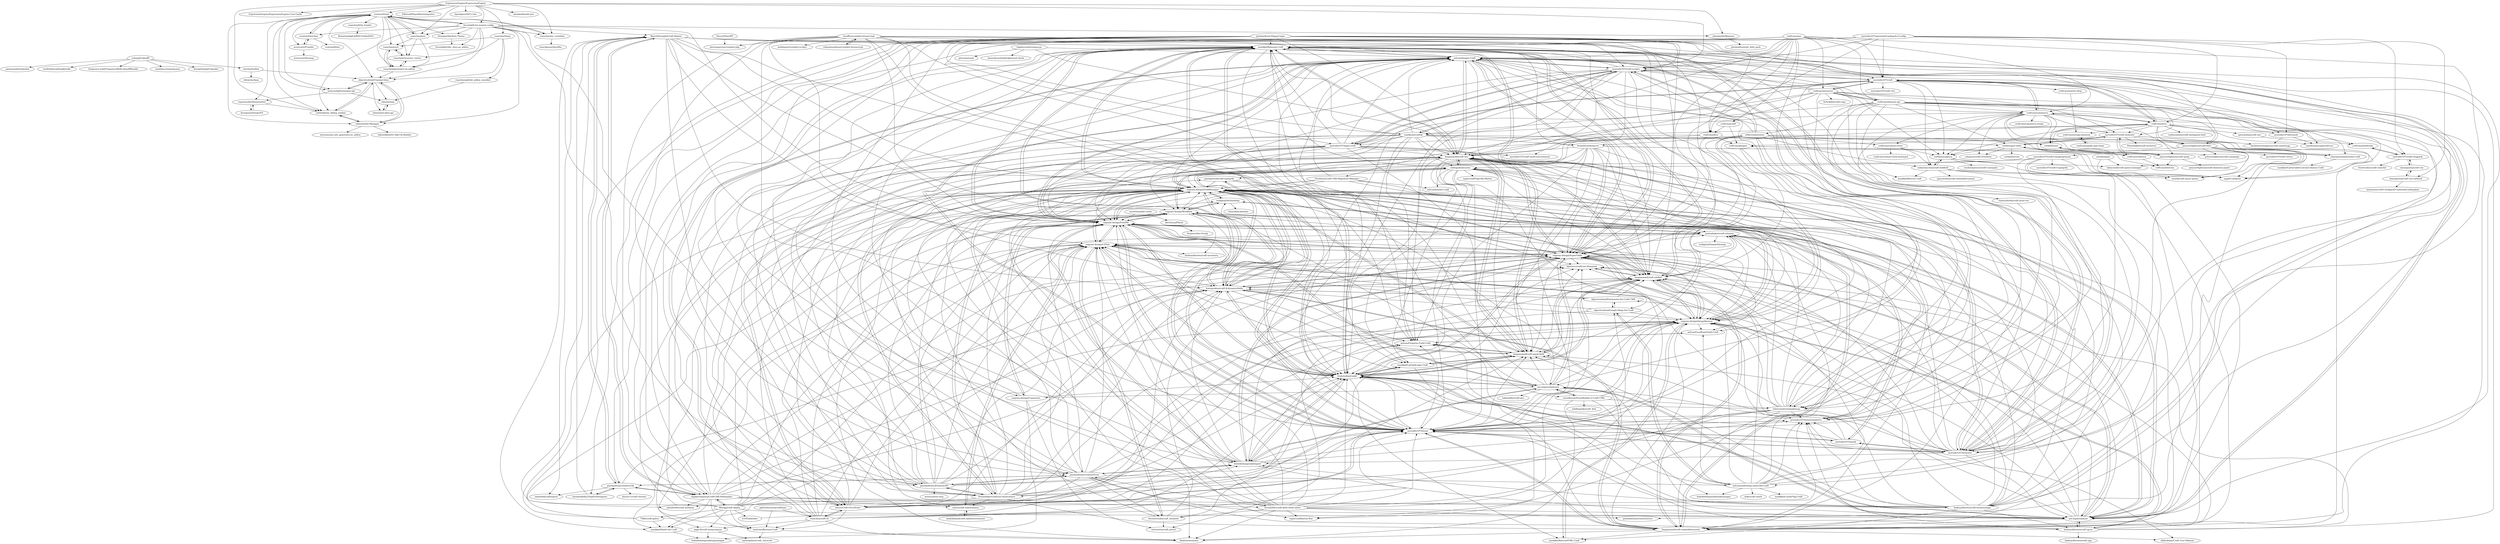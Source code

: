 digraph G {
"yohang/CalendR" -> "donatj/SimpleCalendar"
"yohang/CalendR" -> "jamierumbelow/julian" ["e"=1]
"yohang/CalendR" -> "raulfraile/LadybugBundle" ["e"=1]
"yohang/CalendR" -> "frequence-web/FrequenceWebCalendRBundle"
"yohang/CalendR" -> "mathiasverraes/money" ["e"=1]
"yohang/CalendR" -> "selvinortiz/flux"
"craftcms/cms" -> "aelvan/Imager-Craft"
"craftcms/cms" -> "nystudio107/craft-scripts"
"craftcms/cms" -> "benjamminf/craft-neo"
"craftcms/cms" -> "craftcms/commerce"
"craftcms/cms" -> "nystudio107/seomatic"
"craftcms/cms" -> "markhuot/craftql"
"craftcms/cms" -> "mmikkel/Reasons-Craft"
"craftcms/cms" -> "craftcms/awesome"
"craftcms/cms" -> "nystudio107/craft"
"craftcms/cms" -> "craftcms/docs"
"craftcms/cms" -> "nystudio107/nginx-craft"
"craftcms/cms" -> "engram-design/SuperTable"
"craftcms/cms" -> "craftcms/element-api"
"craftcms/cms" -> "ethercreative/simplemap"
"craftcms/cms" -> "craftcms/craft"
"ExpressionEngine/ExpressionEngine" -> "ExpressionEngine/ExpressionEngine-User-Guide"
"ExpressionEngine/ExpressionEngine" -> "focuslabllc/ee-master-config"
"ExpressionEngine/ExpressionEngine" -> "croxton/Stash"
"ExpressionEngine/ExpressionEngine" -> "EllisLab/PlayaMatrixImporter"
"ExpressionEngine/ExpressionEngine" -> "johndwells/Minimee"
"ExpressionEngine/ExpressionEngine" -> "bjornbjorn/SEO-Lite"
"ExpressionEngine/ExpressionEngine" -> "rsanchez/mo_variables"
"ExpressionEngine/ExpressionEngine" -> "putyourlightson/open-api"
"ExpressionEngine/ExpressionEngine" -> "clearbold/audit-pro"
"ExpressionEngine/ExpressionEngine" -> "rsanchez/json"
"ExpressionEngine/ExpressionEngine" -> "rsanchez/Deep"
"ExpressionEngine/ExpressionEngine" -> "mithra62/ee_debug_toolbar"
"ExpressionEngine/ExpressionEngine" -> "nystudio107/craft-scripts"
"nystudio107/craft" -> "nystudio107/craft-scripts"
"nystudio107/craft" -> "nystudio107/nginx-craft"
"nystudio107/craft" -> "craftcms/nitro"
"nystudio107/craft" -> "nystudio107/craft-seomatic"
"nystudio107/craft" -> "craftcms/awesome"
"nystudio107/craft" -> "nystudio107/devmode"
"nystudio107/craft" -> "craftcms/commerce"
"nystudio107/craft" -> "aelvan/Imager-Craft"
"nystudio107/craft" -> "craftcms/starter-blog"
"nystudio107/craft" -> "onedarnleyroad/craftcms"
"nystudio107/craft" -> "ethercreative/simplemap"
"nystudio107/craft" -> "sebastian-lenz/craft-linkfield"
"nystudio107/craft" -> "nystudio107/craft-vite"
"nystudio107/craft" -> "verbb/navigation"
"nystudio107/craft" -> "markhuot/craftql"
"verbb/formie" -> "putyourlightson/craft-sprig"
"verbb/formie" -> "craftcms/nitro"
"focuslabllc/craft-field-cheat-sheet" -> "fruitstudios/LinkIt"
"focuslabllc/craft-field-cheat-sheet" -> "engram-design/FieldManager"
"focuslabllc/craft-field-cheat-sheet" -> "engram-design/FeedMe"
"focuslabllc/craft-field-cheat-sheet" -> "engram-design/SuperTable"
"focuslabllc/craft-field-cheat-sheet" -> "engram-design/CPNav"
"focuslabllc/craft-field-cheat-sheet" -> "ehousestudio/craft_hacksaw"
"focuslabllc/craft-field-cheat-sheet" -> "mmikkel/Reasons-Craft"
"focuslabllc/craft-field-cheat-sheet" -> "khalwat/seomatic"
"focuslabllc/craft-field-cheat-sheet" -> "supercool/Button-Box"
"focuslabllc/craft-field-cheat-sheet" -> "engram-design/Workflow"
"focuslabllc/craft-field-cheat-sheet" -> "pixelandtonic/GuestEntries"
"focuslabllc/craft-field-cheat-sheet" -> "am-impact/amnav"
"focuslabllc/craft-field-cheat-sheet" -> "engram-design/ImageResizer"
"focuslabllc/craft-field-cheat-sheet" -> "nystudio107/retour"
"focuslabllc/craft-field-cheat-sheet" -> "pixelandtonic/ContactForm"
"pixelandtonic/ContactForm" -> "engram-design/SuperTable"
"pixelandtonic/ContactForm" -> "engram-design/ImageResizer"
"pixelandtonic/ContactForm" -> "mmikkel/Reasons-Craft"
"pixelandtonic/ContactForm" -> "engram-design/FeedMe"
"pixelandtonic/ContactForm" -> "johndwells/craft.minimee"
"pixelandtonic/ContactForm" -> "boboldehampsink/import"
"pixelandtonic/ContactForm" -> "engram-design/FieldManager"
"pixelandtonic/ContactForm" -> "lindseydiloreto/craft-cpcss"
"pixelandtonic/ContactForm" -> "aelvan/mailchimp-subscribe-craft"
"pixelandtonic/ContactForm" -> "ehousestudio/craft_hacksaw"
"pixelandtonic/ContactForm" -> "aelvan/Imager-Craft"
"pixelandtonic/ContactForm" -> "engram-design/CPNav"
"pixelandtonic/ContactForm" -> "am-impact/amnav"
"pixelandtonic/ContactForm" -> "pixelandtonic/ontherocks"
"pixelandtonic/ContactForm" -> "pixelandtonic/ElementAPI"
"benjamminf/craft-neo" -> "mmikkel/Reasons-Craft"
"benjamminf/craft-neo" -> "benjamminf/craft-relabel"
"benjamminf/craft-neo" -> "aelvan/Imager-Craft"
"benjamminf/craft-neo" -> "engram-design/SuperTable"
"benjamminf/craft-neo" -> "engram-design/FieldManager"
"benjamminf/craft-neo" -> "benjamminf/craft-quick-field"
"benjamminf/craft-neo" -> "fruitstudios/LinkIt"
"benjamminf/craft-neo" -> "smcyr/Craft-FocusPoint"
"benjamminf/craft-neo" -> "Pennebaker/craftcms-thearchitect"
"benjamminf/craft-neo" -> "nystudio107/seomatic"
"benjamminf/craft-neo" -> "benjamminf/craft-embedded-assets"
"benjamminf/craft-neo" -> "nystudio107/retour"
"benjamminf/craft-neo" -> "craftapi/htmlcache"
"benjamminf/craft-neo" -> "engram-design/FeedMe"
"benjamminf/craft-neo" -> "engram-design/ImageResizer"
"gabrielmoreira/craftman" -> "rsanchez/craft-cli"
"gabrielmoreira/craftman" -> "mattstauffer/syncCraft"
"bigbitecreative/macy.js" -> "benjamminf/craft-neo"
"bigbitecreative/macy.js" -> "getsuzie/suzie"
"bigbitecreative/macy.js" -> "aelvan/Imager-Craft"
"bigbitecreative/macy.js" -> "kennethcachia/background-check" ["e"=1]
"lesaff/serverpilot-letsencrypt" -> "rehmatworks/serverpilot-letsencrypt"
"lesaff/serverpilot-letsencrypt" -> "webdna/serverpilot-scripts"
"lesaff/serverpilot-letsencrypt" -> "engram-design/Workflow"
"lesaff/serverpilot-letsencrypt" -> "aelvan/Imager-Craft"
"lesaff/serverpilot-letsencrypt" -> "mmikkel/Reasons-Craft"
"lesaff/serverpilot-letsencrypt" -> "aelvan/Preparse-Field-Craft"
"lesaff/serverpilot-letsencrypt" -> "lewisjenkins/craft-lj-dynamicfields"
"lesaff/serverpilot-letsencrypt" -> "fruitstudios/LinkIt"
"lesaff/serverpilot-letsencrypt" -> "nystudio107/seomatic"
"lesaff/serverpilot-letsencrypt" -> "nystudio107/craft-scripts"
"lesaff/serverpilot-letsencrypt" -> "nystudio107/retour"
"lesaff/serverpilot-letsencrypt" -> "smcyr/Craft-FocusPoint"
"lesaff/serverpilot-letsencrypt" -> "daverogers/serverpilot-php"
"lesaff/serverpilot-letsencrypt" -> "roundhouse/FormBuilder-2-Craft-CMS"
"lesaff/serverpilot-letsencrypt" -> "imjakechapman/CraftCMS-Boilerplate"
"pixelandtonic/HappyLager" -> "imjakechapman/CraftCMS-Boilerplate"
"pixelandtonic/HappyLager" -> "nystudio107/seomatic"
"pixelandtonic/HappyLager" -> "focuslabllc/craft-field-cheat-sheet"
"pixelandtonic/HappyLager" -> "mmikkel/Reasons-Craft"
"pixelandtonic/HappyLager" -> "pixelandtonic/ContactForm"
"pixelandtonic/HappyLager" -> "craftcms/docs"
"pixelandtonic/HappyLager" -> "pixelandtonic/ElementAPI"
"pixelandtonic/HappyLager" -> "pixelandtonic/ontherocks"
"pixelandtonic/HappyLager" -> "brandonkelly/TwigForDesigners"
"pixelandtonic/HappyLager" -> "am-impact/amnav"
"pixelandtonic/HappyLager" -> "engram-design/SuperTable"
"pixelandtonic/HappyLager" -> "johndwells/craft.minimee"
"pixelandtonic/HappyLager" -> "nystudio107/craft"
"pixelandtonic/HappyLager" -> "benjamminf/craft-neo"
"pixelandtonic/HappyLager" -> "nystudio107/craft-scripts"
"craftcms/starter-blog" -> "craftcms/europa-museum"
"verbb/navigation" -> "studioespresso/craft3-navigate"
"verbb/navigation" -> "sebastian-lenz/craft-linkfield"
"verbb/navigation" -> "angell-co/Spoon"
"verbb/navigation" -> "lukeyouell/craft-queue-manager"
"nystudio107/craft-scripts" -> "aelvan/Imager-Craft"
"nystudio107/craft-scripts" -> "nystudio107/retour"
"nystudio107/craft-scripts" -> "nystudio107/nginx-craft"
"nystudio107/craft-scripts" -> "benjamminf/craft-neo"
"nystudio107/craft-scripts" -> "nystudio107/craft-multi-environment"
"nystudio107/craft-scripts" -> "nystudio107/seomatic"
"nystudio107/craft-scripts" -> "benjamminf/craft-relabel"
"nystudio107/craft-scripts" -> "engram-design/FieldManager"
"nystudio107/craft-scripts" -> "fruitstudios/LinkIt"
"nystudio107/craft-scripts" -> "engram-design/FeedMe"
"nystudio107/craft-scripts" -> "aelvan/Preparse-Field-Craft"
"nystudio107/craft-scripts" -> "mmikkel/Reasons-Craft"
"nystudio107/craft-scripts" -> "benjamminf/craft-embedded-assets"
"nystudio107/craft-scripts" -> "markhuot/craftql"
"nystudio107/craft-scripts" -> "nystudio107/craft"
"Firstborn/Craft-CMS-Migration-Manager" -> "engram-design/FeedMe"
"Firstborn/Craft-CMS-Migration-Manager" -> "nystudio107/instantanalytics"
"Firstborn/Craft-CMS-Migration-Manager" -> "engram-design/FieldManager"
"Firstborn/Craft-CMS-Migration-Manager" -> "aelvan/Imager-Craft"
"Firstborn/Craft-CMS-Migration-Manager" -> "engram-design/Workflow"
"Firstborn/Craft-CMS-Migration-Manager" -> "am-impact/amnav"
"Firstborn/Craft-CMS-Migration-Manager" -> "aelvan/Similar-Craft"
"aelvan/Imager-Craft" -> "benjamminf/craft-neo"
"aelvan/Imager-Craft" -> "smcyr/Craft-FocusPoint"
"aelvan/Imager-Craft" -> "benjamminf/craft-relabel"
"aelvan/Imager-Craft" -> "engram-design/FieldManager"
"aelvan/Imager-Craft" -> "fruitstudios/LinkIt"
"aelvan/Imager-Craft" -> "mmikkel/Reasons-Craft"
"aelvan/Imager-Craft" -> "nystudio107/retour"
"aelvan/Imager-Craft" -> "nystudio107/seomatic"
"aelvan/Imager-Craft" -> "engram-design/FeedMe"
"aelvan/Imager-Craft" -> "engram-design/SuperTable"
"aelvan/Imager-Craft" -> "aelvan/Preparse-Field-Craft"
"aelvan/Imager-Craft" -> "nystudio107/craft-scripts"
"aelvan/Imager-Craft" -> "benjamminf/craft-quick-field"
"aelvan/Imager-Craft" -> "engram-design/ImageResizer"
"aelvan/Imager-Craft" -> "benjamminf/craft-embedded-assets"
"am-impact/amforms" -> "fruitstudios/LinkIt"
"am-impact/amforms" -> "engram-design/FeedMe"
"am-impact/amforms" -> "engram-design/ImageResizer"
"am-impact/amforms" -> "engram-design/SuperTable"
"am-impact/amforms" -> "engram-design/FieldManager"
"am-impact/amforms" -> "benjamminf/craft-quick-field"
"am-impact/amforms" -> "am-impact/amnav"
"am-impact/amforms" -> "mmikkel/Reasons-Craft"
"am-impact/amforms" -> "nystudio107/instantanalytics"
"am-impact/amforms" -> "engram-design/Comments"
"am-impact/amforms" -> "engram-design/CPNav"
"am-impact/amforms" -> "boboldehampsink/import"
"am-impact/amforms" -> "roundhouse/FormBuilder-2-Craft-CMS"
"am-impact/amforms" -> "lukeholder/craft-geo"
"am-impact/amforms" -> "engram-design/Workflow"
"boboldehampsink/import" -> "fruitstudios/LinkIt"
"boboldehampsink/import" -> "engram-design/SuperTable"
"boboldehampsink/import" -> "engram-design/FeedMe"
"boboldehampsink/import" -> "engram-design/FieldManager"
"boboldehampsink/import" -> "aelvan/Preparse-Field-Craft"
"boboldehampsink/import" -> "mmikkel/Reasons-Craft"
"boboldehampsink/import" -> "benjamminf/craft-relabel"
"boboldehampsink/import" -> "am-impact/amforms"
"boboldehampsink/import" -> "nystudio107/retour"
"boboldehampsink/import" -> "pixelandtonic/ContactForm"
"boboldehampsink/import" -> "lewisjenkins/craft-lj-dynamicfields"
"boboldehampsink/import" -> "am-impact/amnav"
"boboldehampsink/import" -> "engram-design/CPNav"
"boboldehampsink/import" -> "objectivehtml/Google-Maps-for-Craft"
"boboldehampsink/import" -> "nystudio107/instantanalytics"
"craftcms/commerce" -> "craftcms/nitro"
"craftcms/commerce" -> "verbb/formie"
"craftcms/commerce" -> "craftcms/feed-me"
"craftcms/commerce" -> "Firstborn/Craft-CMS-Migration-Manager"
"craftcms/commerce" -> "ethercreative/simplemap"
"craftcms/commerce" -> "craftcms/commerce-stripe"
"craftcms/commerce" -> "verbb/navigation"
"craftcms/commerce" -> "solspace/craft3-freeform"
"craftcms/commerce" -> "nystudio107/craft-seomatic"
"craftcms/commerce" -> "nystudio107/craft"
"craftcms/commerce" -> "putyourlightson/craft-blitz"
"craftcms/commerce" -> "putyourlightson/craft-sprig"
"craftcms/commerce" -> "craftcms/contact-form"
"craftcms/commerce" -> "putyourlightson/craft-campaign"
"craftcms/commerce" -> "ostark/craft-async-queue"
"craftcms/element-api" -> "aelvan/Imager-Craft"
"craftcms/element-api" -> "nystudio107/craft-scripts"
"craftcms/element-api" -> "nystudio107/seomatic"
"craftcms/element-api" -> "markhuot/craftql"
"craftcms/element-api" -> "nystudio107/craft-twigpack"
"craftcms/element-api" -> "clubstudioltd/craft-asset-rev"
"craftcms/element-api" -> "chasegiunta/awesome-craft"
"craftcms/element-api" -> "craftcms/commerce"
"craftcms/element-api" -> "pixelandtonic/GuestEntries"
"craftcms/element-api" -> "ethercreative/simplemap"
"craftcms/element-api" -> "nystudio107/craft-seomatic"
"craftcms/element-api" -> "ethercreative/seo"
"craftcms/element-api" -> "verbb/super-table"
"craftcms/element-api" -> "mmikkel/Retcon-Craft"
"craftcms/element-api" -> "craftcms/webhooks"
"craftcms/nitro" -> "craftcms/commerce"
"craftcms/nitro" -> "verbb/formie"
"craftcms/nitro" -> "nystudio107/craft"
"craftcms/nitro" -> "verbb/navigation"
"craftcms/nitro" -> "am-impact/amforms"
"craftcms/nitro" -> "putyourlightson/craft-blitz"
"craftcms/nitro" -> "nystudio107/devmode"
"craftcms/nitro" -> "spicywebau/craft-neo"
"craftcms/nitro" -> "onedarnleyroad/craftcms"
"craftcms/nitro" -> "codemonauts/craft-instagram-feed"
"craftcms/nitro" -> "nystudio107/craft-seomatic"
"craftcms/nitro" -> "aelvan/Imager-Craft"
"craftcms/nitro" -> "craftcms/europa-museum"
"craftcms/nitro" -> "nystudio107/nginx-craft"
"craftcms/nitro" -> "putyourlightson/craft-sprig"
"craftcms/plugins" -> "chasegiunta/awesome-craft"
"craftcms/plugins" -> "aelvan/FocalPointField-Craft"
"craftcms/plugins" -> "nystudio107/retour"
"engram-design/FeedMe" -> "engram-design/FieldManager"
"engram-design/FeedMe" -> "engram-design/Workflow"
"engram-design/FeedMe" -> "fruitstudios/LinkIt"
"engram-design/FeedMe" -> "mmikkel/Reasons-Craft"
"engram-design/FeedMe" -> "joshuabaker/craft-sitemap"
"engram-design/FeedMe" -> "engram-design/SuperTable"
"engram-design/FeedMe" -> "engram-design/CPNav"
"engram-design/FeedMe" -> "nystudio107/retour"
"engram-design/FeedMe" -> "am-impact/amforms"
"engram-design/FeedMe" -> "aelvan/Imager-Craft"
"engram-design/FeedMe" -> "engram-design/ImageResizer"
"engram-design/FeedMe" -> "boboldehampsink/import"
"engram-design/FeedMe" -> "engram-design/Comments"
"engram-design/FeedMe" -> "am-impact/amnav"
"engram-design/FeedMe" -> "lewisjenkins/craft-lj-dynamicfields"
"ethercreative/seo" -> "nystudio107/retour"
"ethercreative/seo" -> "aelvan/Imager-Craft"
"ethercreative/seo" -> "benjamminf/craft-neo"
"ethercreative/seo" -> "ethercreative/simplemap"
"ethercreative/seo" -> "mmikkel/Reasons-Craft"
"ethercreative/seo" -> "sebastian-lenz/craft-linkfield"
"ethercreative/seo" -> "nystudio107/seomatic"
"ethercreative/seo" -> "nystudio107/craft-scripts"
"ethercreative/seo" -> "verbb/super-table"
"ethercreative/seo" -> "benjamminf/craft-quick-field"
"ethercreative/seo" -> "mmikkel/CpFieldLinks-Craft"
"ethercreative/seo" -> "craftcms/contact-form"
"ethercreative/seo" -> "verbb/formie"
"ethercreative/seo" -> "benjamminf/craft-relabel"
"ethercreative/seo" -> "fromtheoutfit/navee"
"fruitstudios/LinkIt" -> "engram-design/FieldManager"
"fruitstudios/LinkIt" -> "am-impact/amnav"
"fruitstudios/LinkIt" -> "benjamminf/craft-relabel"
"fruitstudios/LinkIt" -> "engram-design/CPNav"
"fruitstudios/LinkIt" -> "mmikkel/Reasons-Craft"
"fruitstudios/LinkIt" -> "bjerenec/craftcms-blueprint"
"fruitstudios/LinkIt" -> "engram-design/SuperTable"
"fruitstudios/LinkIt" -> "boboldehampsink/import"
"fruitstudios/LinkIt" -> "engram-design/FeedMe"
"fruitstudios/LinkIt" -> "lewisjenkins/craft-lj-dynamicfields"
"fruitstudios/LinkIt" -> "engram-design/ImageResizer"
"fruitstudios/LinkIt" -> "am-impact/amforms"
"fruitstudios/LinkIt" -> "mmikkel/RetconHTML-Craft"
"fruitstudios/LinkIt" -> "benjamminf/craft-quick-field"
"fruitstudios/LinkIt" -> "mmikkel/CpFieldLinks-Craft"
"lindseydiloreto/craft-businesslogic" -> "benjamminf/craft-relabel"
"lindseydiloreto/craft-businesslogic" -> "engram-design/SuperTable"
"lindseydiloreto/craft-businesslogic" -> "mmikkel/Reasons-Craft"
"lindseydiloreto/craft-businesslogic" -> "engram-design/ImageResizer"
"lindseydiloreto/craft-businesslogic" -> "lindseydiloreto/craft-cpcss"
"lindseydiloreto/craft-businesslogic" -> "bjerenec/craftcms-blueprint"
"lindseydiloreto/craft-businesslogic" -> "nystudio107/instantanalytics"
"lindseydiloreto/craft-businesslogic" -> "fruitstudios/LinkIt"
"lindseydiloreto/craft-businesslogic" -> "benjamminf/craft-quick-field"
"lindseydiloreto/craft-businesslogic" -> "engram-design/FieldManager"
"lindseydiloreto/craft-businesslogic" -> "benjamminf/craft-neo"
"lindseydiloreto/craft-businesslogic" -> "boboldehampsink/import"
"lindseydiloreto/craft-businesslogic" -> "mmikkel/RetconHTML-Craft"
"lindseydiloreto/craft-businesslogic" -> "am-impact/amforms"
"lindseydiloreto/craft-businesslogic" -> "engram-design/FeedMe"
"lindseydiloreto/craft-cpcss" -> "engram-design/ImageResizer"
"lindseydiloreto/craft-cpcss" -> "lindseydiloreto/craft-cpjs"
"lindseydiloreto/craft-cpcss" -> "benjamminf/craft-relabel"
"lindseydiloreto/craft-cpcss" -> "mmikkel/Reasons-Craft"
"lindseydiloreto/craft-cpcss" -> "am-impact/amnav"
"lindseydiloreto/craft-cpcss" -> "bjerenec/craftcms-blueprint"
"lindseydiloreto/craft-cpcss" -> "nystudio107/retour"
"lindseydiloreto/craft-cpcss" -> "nystudio107/instantanalytics"
"mmikkel/CpFieldLinks-Craft" -> "benjamminf/craft-quick-field"
"mmikkel/CpFieldLinks-Craft" -> "supercool/Button-Box"
"mmikkel/CpFieldLinks-Craft" -> "benjamminf/craft-relabel"
"mmikkel/CpFieldLinks-Craft" -> "fruitstudios/LinkIt"
"mmikkel/RetconHTML-Craft" -> "engram-design/ImageResizer"
"nystudio107/instantanalytics" -> "nystudio107/retour"
"nystudio107/instantanalytics" -> "engram-design/Workflow"
"nystudio107/instantanalytics" -> "fruitstudios/LinkIt"
"nystudio107/minify" -> "joshuabaker/craft-sitemap"
"nystudio107/minify" -> "nystudio107/instantanalytics"
"nystudio107/minify" -> "nystudio107/retour"
"nystudio107/minify" -> "fruitstudios/LinkIt"
"nystudio107/minify" -> "nystudio107/seomatic"
"nystudio107/minify" -> "engram-design/ImageResizer"
"sebastian-lenz/craft-linkfield" -> "verbb/navigation"
"sebastian-lenz/craft-linkfield" -> "ostark/craft-async-queue"
"sebastian-lenz/craft-linkfield" -> "spicywebau/craft-embedded-assets"
"sebastian-lenz/craft-linkfield" -> "benjamminf/craft-embedded-assets"
"sebastian-lenz/craft-linkfield" -> "mmikkel/Retcon-Craft"
"sebastian-lenz/craft-linkfield" -> "angell-co/Spoon"
"smcyr/Craft-FocusPoint" -> "aelvan/Imager-Craft"
"smcyr/Craft-FocusPoint" -> "aelvan/Preparse-Field-Craft"
"smcyr/Craft-FocusPoint" -> "benjamminf/craft-neo"
"smcyr/Craft-FocusPoint" -> "mmikkel/CpFieldLinks-Craft"
"smcyr/Craft-FocusPoint" -> "nystudio107/retour"
"smcyr/Craft-FocusPoint" -> "mattstauffer/syncCraft"
"smcyr/Craft-FocusPoint" -> "lewisjenkins/craft-lj-dynamicfields"
"smcyr/Craft-FocusPoint" -> "rsanchez/craft-cli"
"smcyr/Craft-FocusPoint" -> "nystudio107/instantanalytics"
"smcyr/Craft-FocusPoint" -> "engram-design/CPNav"
"smcyr/Craft-FocusPoint" -> "engram-design/ImageResizer"
"smcyr/Craft-FocusPoint" -> "engram-design/FieldManager"
"nystudio107/craft-twigpack" -> "craftcms/webhooks"
"nystudio107/craft-twigpack" -> "fruitstudios/craft-searchit"
"nystudio107/craft-twigpack" -> "chasegiunta/craft-vue"
"putyourlightson/open-api" -> "objectivehtml/Channel-Data"
"putyourlightson/open-api" -> "ckimrie/eejs"
"putyourlightson/open-api" -> "expressodev/freemember"
"chasegiunta/awesome-craft" -> "craftcms/plugins"
"chasegiunta/awesome-craft" -> "mmikkel/CpSortableCustomColumns-Craft"
"nystudio107/annotated-webpack-4-config" -> "nystudio107/craft-twigpack"
"nystudio107/annotated-webpack-4-config" -> "nystudio107/craft"
"nystudio107/annotated-webpack-4-config" -> "craftcms/nitro"
"nystudio107/annotated-webpack-4-config" -> "nystudio107/craft-scripts"
"nystudio107/annotated-webpack-4-config" -> "engram-design/SuperTable"
"nystudio107/annotated-webpack-4-config" -> "mmikkel/Reasons-Craft"
"nystudio107/annotated-webpack-4-config" -> "chasegiunta/craft-vue-tailwind"
"nystudio107/annotated-webpack-4-config" -> "imjakechapman/CraftCMS-Boilerplate"
"nystudio107/annotated-webpack-4-config" -> "nystudio107/devmode"
"nystudio107/nginx-craft" -> "nystudio107/craft-scripts"
"nystudio107/nginx-craft" -> "benjamminf/craft-neo"
"nystudio107/nginx-craft" -> "aelvan/Imager-Craft"
"nystudio107/nginx-craft" -> "engram-design/FeedMe"
"nystudio107/nginx-craft" -> "mmikkel/Reasons-Craft"
"nystudio107/nginx-craft" -> "nystudio107/retour"
"nystudio107/nginx-craft" -> "nystudio107/craft-multi-environment"
"nystudio107/nginx-craft" -> "carlcs/craft-maintenance"
"nystudio107/nginx-craft" -> "benjamminf/craft-quick-field"
"nystudio107/nginx-craft" -> "nystudio107/craft"
"nystudio107/nginx-craft" -> "nystudio107/seomatic"
"nystudio107/nginx-craft" -> "smcyr/Craft-FocusPoint"
"nystudio107/nginx-craft" -> "Pennebaker/craftcms-thearchitect"
"nystudio107/nginx-craft" -> "boboldehampsink/import"
"nystudio107/nginx-craft" -> "pixelandtonic/ContactForm"
"craftcms/craft" -> "craftcms/docs"
"craftcms/craft" -> "craftcms/plugins"
"focuslabllc/ee-master-config" -> "croxton/Stash"
"focuslabllc/ee-master-config" -> "ckimrie/Site-Manager"
"focuslabllc/ee-master-config" -> "mithra62/ee_debug_toolbar"
"focuslabllc/ee-master-config" -> "pixelandtonic/ContactForm"
"focuslabllc/ee-master-config" -> "objectivehtml/Channel-Data"
"focuslabllc/ee-master-config" -> "croxton/Switchee"
"focuslabllc/ee-master-config" -> "engram-design/FeedMe"
"focuslabllc/ee-master-config" -> "rsanchez/mo_variables"
"focuslabllc/ee-master-config" -> "focuslabllc/dev_docs.ee_addon"
"focuslabllc/ee-master-config" -> "rsanchez/resource_router"
"focuslabllc/ee-master-config" -> "litzinger/Nerdery-Theme"
"focuslabllc/ee-master-config" -> "BarrelStrength/Craft-Master"
"focuslabllc/ee-master-config" -> "rsanchez/json"
"focuslabllc/ee-master-config" -> "johndwells/Minimee"
"focuslabllc/ee-master-config" -> "pixelandtonic/ElementAPI"
"ethercreative/simplemap" -> "benjamminf/craft-embedded-assets"
"ethercreative/simplemap" -> "benjamminf/craft-relabel"
"ethercreative/simplemap" -> "benjamminf/craft-neo"
"ethercreative/simplemap" -> "engram-design/FieldManager"
"ethercreative/simplemap" -> "nystudio107/retour"
"ethercreative/simplemap" -> "nystudio107/instantanalytics"
"ethercreative/simplemap" -> "aelvan/Preparse-Field-Craft"
"ethercreative/simplemap" -> "aelvan/Imager-Craft"
"ethercreative/simplemap" -> "craftapi/htmlcache"
"ethercreative/simplemap" -> "smcyr/Craft-FocusPoint"
"ethercreative/simplemap" -> "hillholliday/Craft-User-Manual"
"ethercreative/simplemap" -> "Pennebaker/craftcms-thearchitect"
"ethercreative/simplemap" -> "engram-design/Workflow"
"ethercreative/simplemap" -> "engram-design/CPNav"
"ethercreative/simplemap" -> "joshuabaker/craft-sitemap"
"am-impact/amnav" -> "fruitstudios/LinkIt"
"am-impact/amnav" -> "engram-design/FieldManager"
"am-impact/amnav" -> "engram-design/SuperTable"
"am-impact/amnav" -> "mmikkel/Reasons-Craft"
"am-impact/amnav" -> "benjamminf/craft-relabel"
"am-impact/amnav" -> "engram-design/ImageResizer"
"am-impact/amnav" -> "engram-design/FeedMe"
"am-impact/amnav" -> "joshuabaker/craft-sitemap"
"am-impact/amnav" -> "engram-design/CPNav"
"am-impact/amnav" -> "benjamminf/craft-embedded-assets"
"am-impact/amnav" -> "benjamminf/craft-quick-field"
"am-impact/amnav" -> "am-impact/amforms"
"am-impact/amnav" -> "objectivehtml/Postmaster-for-Craft-CMS"
"am-impact/amnav" -> "lindseydiloreto/craft-cpcss"
"am-impact/amnav" -> "nystudio107/retour"
"benjamminf/craft-quick-field" -> "benjamminf/craft-relabel"
"benjamminf/craft-quick-field" -> "mmikkel/Reasons-Craft"
"benjamminf/craft-quick-field" -> "mmikkel/CpFieldLinks-Craft"
"benjamminf/craft-quick-field" -> "engram-design/FieldManager"
"benjamminf/craft-quick-field" -> "aelvan/Preparse-Field-Craft"
"benjamminf/craft-quick-field" -> "bjerenec/craftcms-blueprint"
"benjamminf/craft-quick-field" -> "benjamminf/craft-neo"
"benjamminf/craft-quick-field" -> "engram-design/CPNav"
"benjamminf/craft-quick-field" -> "fruitstudios/LinkIt"
"mmikkel/Reasons-Craft" -> "engram-design/SuperTable"
"mmikkel/Reasons-Craft" -> "benjamminf/craft-neo"
"mmikkel/Reasons-Craft" -> "benjamminf/craft-relabel"
"mmikkel/Reasons-Craft" -> "engram-design/FieldManager"
"mmikkel/Reasons-Craft" -> "benjamminf/craft-quick-field"
"mmikkel/Reasons-Craft" -> "fruitstudios/LinkIt"
"mmikkel/Reasons-Craft" -> "engram-design/FeedMe"
"mmikkel/Reasons-Craft" -> "lewisjenkins/craft-lj-dynamicfields"
"mmikkel/Reasons-Craft" -> "nystudio107/retour"
"mmikkel/Reasons-Craft" -> "engram-design/ImageResizer"
"mmikkel/Reasons-Craft" -> "am-impact/amnav"
"mmikkel/Reasons-Craft" -> "aelvan/Imager-Craft"
"mmikkel/Reasons-Craft" -> "mmikkel/CpFieldLinks-Craft"
"mmikkel/Reasons-Craft" -> "nystudio107/seomatic"
"mmikkel/Reasons-Craft" -> "engram-design/Comments"
"nystudio107/seomatic" -> "aelvan/Imager-Craft"
"nystudio107/seomatic" -> "nystudio107/retour"
"nystudio107/seomatic" -> "mmikkel/Reasons-Craft"
"nystudio107/seomatic" -> "benjamminf/craft-neo"
"nystudio107/seomatic" -> "nystudio107/minify"
"nystudio107/seomatic" -> "am-impact/amnav"
"nystudio107/seomatic" -> "engram-design/FieldManager"
"nystudio107/seomatic" -> "nystudio107/craft-scripts"
"nystudio107/seomatic" -> "engram-design/SuperTable"
"nystudio107/seomatic" -> "benjamminf/craft-quick-field"
"nystudio107/seomatic" -> "joshuabaker/craft-sitemap"
"nystudio107/seomatic" -> "engram-design/CPNav"
"nystudio107/seomatic" -> "fruitstudios/LinkIt"
"nystudio107/seomatic" -> "nystudio107/instantanalytics"
"nystudio107/seomatic" -> "boboldehampsink/import"
"roundhouse/FormBuilder-2-Craft-CMS" -> "boboldehampsink/taskmanager"
"roundhouse/FormBuilder-2-Craft-CMS" -> "am-impact/amforms"
"roundhouse/FormBuilder-2-Craft-CMS" -> "engram-design/ImageResizer"
"roundhouse/FormBuilder-2-Craft-CMS" -> "ethercreative/simplemap"
"roundhouse/FormBuilder-2-Craft-CMS" -> "khalwat/seomatic"
"roundhouse/FormBuilder-2-Craft-CMS" -> "mildlygeeky/craft_kint"
"Pennebaker/craftcms-thearchitect" -> "engram-design/Workflow"
"Pennebaker/craftcms-thearchitect" -> "carlcs/craft-maintenance"
"Pennebaker/craftcms-thearchitect" -> "benjamminf/craft-relabel"
"Pennebaker/craftcms-thearchitect" -> "benjamminf/craft-neo"
"Pennebaker/craftcms-thearchitect" -> "engram-design/FieldManager"
"Pennebaker/craftcms-thearchitect" -> "engram-design/CPNav"
"Pennebaker/craftcms-thearchitect" -> "nystudio107/retour"
"Pennebaker/craftcms-thearchitect" -> "lewisjenkins/craft-lj-dynamicfields"
"Pennebaker/craftcms-thearchitect" -> "benjamminf/craft-embedded-assets"
"Pennebaker/craftcms-thearchitect" -> "smcyr/Craft-FocusPoint"
"Pennebaker/craftcms-thearchitect" -> "engram-design/ImageResizer"
"Pennebaker/craftcms-thearchitect" -> "fruitstudios/LinkIt"
"Pennebaker/craftcms-thearchitect" -> "pixelandtonic/ElementAPI"
"Pennebaker/craftcms-thearchitect" -> "aelvan/Imager-Craft"
"Pennebaker/craftcms-thearchitect" -> "engram-design/FeedMe"
"benjamminf/craft-relabel" -> "benjamminf/craft-quick-field"
"benjamminf/craft-relabel" -> "engram-design/ImageResizer"
"benjamminf/craft-relabel" -> "mmikkel/Reasons-Craft"
"benjamminf/craft-relabel" -> "benjamminf/craft-neo"
"benjamminf/craft-relabel" -> "lewisjenkins/craft-lj-dynamicfields"
"benjamminf/craft-relabel" -> "fruitstudios/LinkIt"
"benjamminf/craft-relabel" -> "bjerenec/craftcms-blueprint"
"benjamminf/craft-relabel" -> "engram-design/FieldManager"
"benjamminf/craft-relabel" -> "benjamminf/craft-embedded-assets"
"benjamminf/craft-relabel" -> "engram-design/SuperTable"
"carlcs/craft-maintenance" -> "madebykind/craft.labelenvironment"
"carlcs/craft-maintenance" -> "engram-design/CPNav"
"craftapi/htmlcache" -> "lewisjenkins/craft-lj-dynamicfields"
"craftapi/htmlcache" -> "engram-design/ImageResizer"
"craftapi/htmlcache" -> "engram-design/Workflow"
"craftapi/htmlcache" -> "nystudio107/instantanalytics"
"craftapi/htmlcache" -> "nystudio107/retour"
"craftapi/htmlcache" -> "jamiepittock/craft-typogrify"
"craftapi/htmlcache" -> "benjamminf/craft-neo"
"craftapi/htmlcache" -> "objectivehtml/Google-Maps-for-Craft"
"craftapi/htmlcache" -> "benjamminf/craft-relabel"
"craftapi/htmlcache" -> "aelvan/Preparse-Field-Craft"
"craftapi/htmlcache" -> "mmikkel/Reasons-Craft"
"craftapi/htmlcache" -> "aelvan/Similar-Craft"
"craftapi/htmlcache" -> "supercool/Pimp-My-Matrix"
"craftapi/htmlcache" -> "joshuabaker/craft-sitemap"
"craftcms/docs" -> "craftcms/plugins"
"craftcms/docs" -> "benjamminf/craft-quick-field"
"craftcms/docs" -> "Pennebaker/craftcms-thearchitect"
"craftcms/docs" -> "nystudio107/seomatic"
"craftcms/docs" -> "chasegiunta/awesome-craft"
"craftcms/docs" -> "mmikkel/CpFieldLinks-Craft"
"craftcms/europa-museum" -> "craftcms/spoke-and-chain"
"craftcms/spoke-and-chain" -> "craftcms/europa-museum"
"croxton/Switchee" -> "croxton/Ifelse"
"croxton/Switchee" -> "croxton/Stash"
"croxton/Switchee" -> "averyvery/Freebie"
"engram-design/CPNav" -> "ehousestudio/craft_hacksaw"
"engram-design/CPNav" -> "engram-design/FieldManager"
"engram-design/CPNav" -> "lindseydiloreto/craft-inventory"
"engram-design/CPNav" -> "fruitstudios/LinkIt"
"engram-design/CPNav" -> "engram-design/SuperTable"
"engram-design/CPNav" -> "engram-design/ImageResizer"
"engram-design/CPNav" -> "carlcs/craft-maintenance"
"engram-design/CPNav" -> "engram-design/FeedMe"
"engram-design/CPNav" -> "mmikkel/DashCols-Craft"
"engram-design/CPNav" -> "page-8/craft-manytomany"
"joshuabaker/craft-sitemap" -> "nystudio107/minify"
"joshuabaker/craft-sitemap" -> "engram-design/FeedMe"
"joshuabaker/craft-sitemap" -> "engram-design/ImageResizer"
"joshuabaker/craft-sitemap" -> "benjamminf/craft-relabel"
"joshuabaker/craft-sitemap" -> "engram-design/CPNav"
"joshuabaker/craft-sitemap" -> "xodigital/ArtVandelay"
"joshuabaker/craft-sitemap" -> "xodigital/SimpleSitemap"
"lewisjenkins/craft-lj-dynamicfields" -> "engram-design/FieldManager"
"lewisjenkins/craft-lj-dynamicfields" -> "benjamminf/craft-relabel"
"lewisjenkins/craft-lj-dynamicfields" -> "mmikkel/Reasons-Craft"
"lewisjenkins/craft-lj-dynamicfields" -> "fruitstudios/LinkIt"
"lewisjenkins/craft-lj-dynamicfields" -> "craftapi/htmlcache"
"lewisjenkins/craft-lj-dynamicfields" -> "bjerenec/craftcms-blueprint"
"lewisjenkins/craft-lj-dynamicfields" -> "aelvan/Preparse-Field-Craft"
"lewisjenkins/craft-lj-dynamicfields" -> "objectivehtml/Postmaster-for-Craft-CMS"
"lewisjenkins/craft-lj-dynamicfields" -> "xodigital/ArtVandelay"
"lewisjenkins/craft-lj-dynamicfields" -> "engram-design/SuperTable"
"lewisjenkins/craft-lj-dynamicfields" -> "engram-design/ImageResizer"
"lewisjenkins/craft-lj-dynamicfields" -> "benjamminf/craft-embedded-assets"
"lewisjenkins/craft-lj-dynamicfields" -> "jamiepittock/craft-typogrify"
"lewisjenkins/craft-lj-dynamicfields" -> "benjamminf/craft-quick-field"
"lewisjenkins/craft-lj-dynamicfields" -> "engram-design/FeedMe"
"markhuot/craftql" -> "engram-design/Workflow"
"markhuot/craftql" -> "aelvan/Imager-Craft"
"markhuot/craftql" -> "nystudio107/craft-scripts"
"markhuot/craftql" -> "benjamminf/craft-embedded-assets"
"markhuot/craftql" -> "benjamminf/craft-neo"
"markhuot/craftql" -> "mmikkel/Reasons-Craft"
"markhuot/craftql" -> "engram-design/FeedMe"
"markhuot/craftql" -> "smcyr/Craft-FocusPoint"
"markhuot/craftql" -> "nystudio107/retour"
"markhuot/craftql" -> "rsanchez/craft-cli"
"markhuot/craftql" -> "engram-design/SuperTable"
"markhuot/craftql" -> "craftapi/htmlcache"
"markhuot/craftql" -> "aelvan/Preparse-Field-Craft"
"markhuot/craftql" -> "fromtheoutfit/navee"
"markhuot/craftql" -> "pixelandtonic/ElementAPI"
"morris/typekit-cache" -> "engram-design/FeedMe"
"morris/typekit-cache" -> "alecritson/Placid"
"pixelandtonic/ontherocks" -> "clearbold/craftimport"
"pixelandtonic/ontherocks" -> "pixelandtonic/ContactForm"
"pixelandtonic/ontherocks" -> "BarrelStrength/Craft-Master"
"pixelandtonic/ontherocks" -> "lewisjenkins/craft-lj-dynamicfields"
"pixelandtonic/ontherocks" -> "brandonkelly/TwigForDesigners"
"pixelandtonic/ontherocks" -> "imjakechapman/CraftCMS-Boilerplate"
"pixelandtonic/ontherocks" -> "davist11/craft-reroute"
"nystudio107/craft-seomatic" -> "verbb/super-table"
"nystudio107/craft-seomatic" -> "putyourlightson/craft-blitz"
"nystudio107/craft-seomatic" -> "angell-co/Spoon"
"nystudio107/craft-seomatic" -> "Pennebaker/craft-architect"
"nystudio107/craft-seomatic" -> "craftcms/redactor"
"nystudio107/craft-seomatic" -> "craftcms/plugins"
"nystudio107/craft-seomatic" -> "doublesecretagency/craft-smartmap"
"pixelandtonic/ElementAPI" -> "engram-design/FeedMe"
"pixelandtonic/ElementAPI" -> "engram-design/SuperTable"
"pixelandtonic/ElementAPI" -> "benjamminf/craft-neo"
"pixelandtonic/ElementAPI" -> "Pennebaker/craftcms-thearchitect"
"pixelandtonic/ElementAPI" -> "aelvan/Imager-Craft"
"pixelandtonic/ElementAPI" -> "mmikkel/Reasons-Craft"
"pixelandtonic/ElementAPI" -> "engram-design/CPNav"
"pixelandtonic/ElementAPI" -> "engram-design/FieldManager"
"pixelandtonic/ElementAPI" -> "nystudio107/retour"
"pixelandtonic/ElementAPI" -> "wesrice/rest-easy"
"pixelandtonic/ElementAPI" -> "engram-design/Workflow"
"pixelandtonic/ElementAPI" -> "pixelandtonic/ContactForm"
"pixelandtonic/ElementAPI" -> "joshuabaker/craft-sitemap"
"pixelandtonic/ElementAPI" -> "boboldehampsink/import"
"pixelandtonic/ElementAPI" -> "lewisjenkins/craft-lj-dynamicfields"
"A-P/Embedder" -> "lewisjenkins/craft-lj-dynamicfields"
"Bluegg/craft-deploy" -> "imjakechapman/CraftCMS-Boilerplate"
"Bluegg/craft-deploy" -> "engram-design/FieldManager"
"Bluegg/craft-deploy" -> "xodigital/ArtVandelay"
"Bluegg/craft-deploy" -> "mattstauffer/syncCraft"
"Bluegg/craft-deploy" -> "am-impact/amnav"
"Bluegg/craft-deploy" -> "bjerenec/craftcms-blueprint"
"Bluegg/craft-deploy" -> "BarrelStrength/Craft-Master"
"Bluegg/craft-deploy" -> "engram-design/CPNav"
"Bluegg/craft-deploy" -> "page-8/craft-manytomany"
"Bluegg/craft-deploy" -> "engram-design/SuperTable"
"Bluegg/craft-deploy" -> "70kft/craft-golive"
"Bluegg/craft-deploy" -> "A-P/Embedder"
"Bluegg/craft-deploy" -> "boboldehampsink/import"
"Bluegg/craft-deploy" -> "mmikkel/DashCols-Craft"
"engram-design/Comments" -> "selvinortiz/craft.patrol"
"engram-design/Comments" -> "boboldehampsink/tagmanager"
"engram-design/Comments" -> "fruitstudios/LinkIt"
"engram-design/Comments" -> "engram-design/FeedMe"
"engram-design/Comments" -> "engram-design/FieldManager"
"engram-design/ImageResizer" -> "benjamminf/craft-relabel"
"engram-design/ImageResizer" -> "engram-design/FieldManager"
"engram-design/ImageResizer" -> "lindseydiloreto/craft-cpcss"
"engram-design/ImageResizer" -> "mmikkel/RetconHTML-Craft"
"engram-design/ImageResizer" -> "aelvan/FocalPointField-Craft"
"engram-design/ImageResizer" -> "engram-design/SuperTable"
"engram-design/ImageResizer" -> "engram-design/CPNav"
"engram-design/SuperTable" -> "mmikkel/Reasons-Craft"
"engram-design/SuperTable" -> "engram-design/FieldManager"
"engram-design/SuperTable" -> "benjamminf/craft-relabel"
"engram-design/SuperTable" -> "engram-design/CPNav"
"engram-design/SuperTable" -> "fruitstudios/LinkIt"
"engram-design/SuperTable" -> "benjamminf/craft-neo"
"engram-design/SuperTable" -> "engram-design/ImageResizer"
"engram-design/SuperTable" -> "engram-design/FeedMe"
"engram-design/SuperTable" -> "am-impact/amnav"
"engram-design/SuperTable" -> "bjerenec/craftcms-blueprint"
"engram-design/SuperTable" -> "lewisjenkins/craft-lj-dynamicfields"
"engram-design/SuperTable" -> "aelvan/Imager-Craft"
"engram-design/SuperTable" -> "boboldehampsink/import"
"engram-design/SuperTable" -> "am-impact/amforms"
"engram-design/SuperTable" -> "joshuabaker/craft-sitemap"
"objectivehtml/Postmaster-for-Craft-CMS" -> "objectivehtml/Google-Maps-for-Craft"
"objectivehtml/Postmaster-for-Craft-CMS" -> "lewisjenkins/craft-lj-dynamicfields"
"objectivehtml/Postmaster-for-Craft-CMS" -> "benjamminf/craft-relabel"
"objectivehtml/Postmaster-for-Craft-CMS" -> "engram-design/CPNav"
"ostark/upper" -> "lukeyouell/craft-queue-manager"
"ostark/upper" -> "ostark/craft-async-queue"
"selvinortiz/flux" -> "rdlowrey/Amp" ["e"=1]
"selvinortiz/flux" -> "objectivehtml/Channel-Data"
"mmikkel/DashCols-Craft" -> "boboldehampsink/tagmanager"
"verbb/super-table" -> "verbb/navigation"
"verbb/super-table" -> "verbb/feed-me"
"verbb/super-table" -> "nystudio107/craft-seomatic"
"verbb/super-table" -> "solspace/craft3-freeform"
"verbb/super-table" -> "craftcms/redactor"
"ServerPilot/API" -> "daverogers/serverpilot-php"
"alecritson/Placid" -> "httpster/Ace-Freely"
"craftcms/redactor" -> "craftcms/feed-me"
"craftcms/redactor" -> "verbb/super-table"
"craftcms/redactor" -> "nystudio107/craft-seomatic"
"spicywebau/craft-neo" -> "craftcms/webhooks"
"chasegiunta/craft-vue-tailwind" -> "chasegiunta/craft-vue"
"chasegiunta/craft-vue-tailwind" -> "mizziness/craft3-webpack5-tailwind2-boilerplate"
"ckimrie/Site-Manager" -> "mithra62/ee_debug_toolbar"
"ckimrie/Site-Manager" -> "objectivehtml/Channel-Data"
"ckimrie/Site-Manager" -> "newism/nsm.site_generator.ee_addon"
"ckimrie/Site-Manager" -> "lukewilkins/EE-Add-On-Builder"
"croxton/Stash" -> "croxton/Switchee"
"croxton/Stash" -> "focuslabllc/ee-master-config"
"croxton/Stash" -> "rsanchez/mo_variables"
"croxton/Stash" -> "objectivehtml/Channel-Data"
"croxton/Stash" -> "ckimrie/Site-Manager"
"croxton/Stash" -> "rsanchez/resource_router"
"croxton/Stash" -> "mithra62/ee_debug_toolbar"
"croxton/Stash" -> "expressodev/freemember"
"croxton/Stash" -> "rsanchez/http_header"
"croxton/Stash" -> "putyourlightson/open-api"
"croxton/Stash" -> "averyvery/Freebie"
"croxton/Stash" -> "litzinger/Nerdery-Theme"
"croxton/Stash" -> "rsanchez/json"
"croxton/Stash" -> "rsanchez/eecli"
"croxton/Stash" -> "rsanchez/generator-ee-addon"
"engram-design/FieldManager" -> "fruitstudios/LinkIt"
"engram-design/FieldManager" -> "lewisjenkins/craft-lj-dynamicfields"
"engram-design/FieldManager" -> "engram-design/FeedMe"
"engram-design/FieldManager" -> "engram-design/SuperTable"
"engram-design/FieldManager" -> "engram-design/CPNav"
"engram-design/FieldManager" -> "mmikkel/Reasons-Craft"
"engram-design/FieldManager" -> "engram-design/ImageResizer"
"engram-design/FieldManager" -> "benjamminf/craft-relabel"
"engram-design/FieldManager" -> "am-impact/amnav"
"engram-design/FieldManager" -> "xodigital/ArtVandelay"
"engram-design/FieldManager" -> "benjamminf/craft-quick-field"
"engram-design/FieldManager" -> "khalwat/seomatic"
"engram-design/FieldManager" -> "benjamminf/craft-embedded-assets"
"engram-design/FieldManager" -> "supercool/Button-Box"
"engram-design/FieldManager" -> "nystudio107/retour"
"jamiepittock/craft-typogrify" -> "engram-design/FieldManager"
"jamiepittock/craft-typogrify" -> "bjerenec/craftcms-blueprint"
"jamiepittock/craft-typogrify" -> "lewisjenkins/craft-lj-dynamicfields"
"jamiepittock/craft-typogrify" -> "engram-design/ImageResizer"
"page-8/craft-manytomany" -> "boboldehampsink/tagmanager"
"page-8/craft-manytomany" -> "iainurquhart/craft_introvert"
"70kft/craft-golive" -> "fruitstudios/LinkIt"
"70kft/craft-golive" -> "mmikkel/DashCols-Craft"
"70kft/craft-golive" -> "craftapi/htmlcache"
"70kft/craft-golive" -> "engram-design/Workflow"
"imjakechapman/CraftCMS-Boilerplate" -> "Bluegg/craft-deploy"
"imjakechapman/CraftCMS-Boilerplate" -> "BarrelStrength/Craft-Master"
"imjakechapman/CraftCMS-Boilerplate" -> "johndwells/craft.minimee"
"imjakechapman/CraftCMS-Boilerplate" -> "engram-design/ImageResizer"
"imjakechapman/CraftCMS-Boilerplate" -> "engram-design/SuperTable"
"imjakechapman/CraftCMS-Boilerplate" -> "mmikkel/Reasons-Craft"
"imjakechapman/CraftCMS-Boilerplate" -> "mmikkel/DashCols-Craft"
"imjakechapman/CraftCMS-Boilerplate" -> "benjamminf/craft-relabel"
"imjakechapman/CraftCMS-Boilerplate" -> "engram-design/FieldManager"
"imjakechapman/CraftCMS-Boilerplate" -> "carlcs/craft-maintenance"
"imjakechapman/CraftCMS-Boilerplate" -> "mattstauffer/syncCraft"
"imjakechapman/CraftCMS-Boilerplate" -> "pixelandtonic/ontherocks"
"imjakechapman/CraftCMS-Boilerplate" -> "focuslabllc/craft-field-cheat-sheet"
"imjakechapman/CraftCMS-Boilerplate" -> "lindseydiloreto/craft-businesslogic"
"imjakechapman/CraftCMS-Boilerplate" -> "engram-design/CPNav"
"clubstudioltd/craft-asset-rev" -> "nystudio107/instantanalytics"
"rsanchez/http_header" -> "bluestatedigital/BSD-PublishEEr"
"rehmatworks/serverpilot-letsencrypt" -> "lesaff/serverpilot-letsencrypt"
"rsanchez/json" -> "rsanchez/generator-ee-addon"
"rsanchez/json" -> "rsanchez/resource_router"
"rsanchez/json" -> "rsanchez/eecli"
"rsanchez/json" -> "croxton/Stash"
"craftcms/awesome" -> "nystudio107/craft-scripts"
"craftcms/awesome" -> "nystudio107/craft"
"craftcms/awesome" -> "aelvan/Imager-Craft"
"craftcms/awesome" -> "fortrabbit/craft-copy"
"craftcms/awesome" -> "nystudio107/seomatic"
"craftcms/awesome" -> "ethercreative/simplemap"
"craftcms/awesome" -> "verbb/navigation"
"craftcms/awesome" -> "craftcms/element-api"
"craftcms/awesome" -> "angell-co/Spoon"
"craftcms/awesome" -> "benjamminf/craft-neo"
"craftcms/awesome" -> "nystudio107/nginx-craft"
"craftcms/awesome" -> "aelvan/mailchimp-subscribe-craft"
"craftcms/awesome" -> "craftcms/docs"
"craftcms/awesome" -> "lindseydiloreto/craft-businesslogic"
"craftcms/awesome" -> "craftcms/commerce"
"rsanchez/Deep" -> "rsanchez/github_addon_installer"
"rsanchez/Deep" -> "rsanchez/eecli"
"rsanchez/Deep" -> "rsanchez/generator-ee-addon"
"rsanchez/Deep" -> "objectivehtml/Channel-Data"
"BarrelStrength/Craft-Master" -> "fruitstudios/LinkIt"
"BarrelStrength/Craft-Master" -> "clearbold/craftimport"
"BarrelStrength/Craft-Master" -> "mmikkel/Reasons-Craft"
"BarrelStrength/Craft-Master" -> "imjakechapman/CraftCMS-Boilerplate"
"BarrelStrength/Craft-Master" -> "engram-design/FieldManager"
"BarrelStrength/Craft-Master" -> "lewisjenkins/craft-lj-dynamicfields"
"BarrelStrength/Craft-Master" -> "engram-design/FeedMe"
"BarrelStrength/Craft-Master" -> "mmikkel/DashCols-Craft"
"BarrelStrength/Craft-Master" -> "engram-design/SuperTable"
"BarrelStrength/Craft-Master" -> "pixelandtonic/ontherocks"
"BarrelStrength/Craft-Master" -> "engram-design/CPNav"
"BarrelStrength/Craft-Master" -> "engram-design/ImageResizer"
"BarrelStrength/Craft-Master" -> "pixelandtonic/ContactForm"
"BarrelStrength/Craft-Master" -> "lindseydiloreto/craft-businesslogic"
"BarrelStrength/Craft-Master" -> "benjamminf/craft-relabel"
"ehousestudio/craft_hacksaw" -> "engram-design/CPNav"
"ehousestudio/craft_hacksaw" -> "engram-design/FieldManager"
"ehousestudio/craft_hacksaw" -> "joshuabaker/craft-sitemap"
"ehousestudio/craft_hacksaw" -> "selvinortiz/craft.patrol"
"ehousestudio/craft_hacksaw" -> "engram-design/ImageResizer"
"averyvery/Freebie" -> "croxton/Switchee"
"averyvery/Freebie" -> "averyvery/freeway"
"craftcms/contact-form" -> "craftcms/contact-form-honeypot"
"craftcms/contact-form" -> "verbb/navigation"
"craftcms/contact-form" -> "sebastian-lenz/craft-linkfield"
"xodigital/ArtVandelay" -> "engram-design/FieldManager"
"xodigital/ArtVandelay" -> "itmundi/schematic"
"xodigital/ArtVandelay" -> "engram-design/Workflow"
"xodigital/ArtVandelay" -> "joshuabaker/craft-sitemap"
"johndwells/craft.minimee" -> "engram-design/FieldManager"
"nystudio107/retour" -> "nystudio107/instantanalytics"
"nystudio107/retour" -> "engram-design/FieldManager"
"nystudio107/retour" -> "mmikkel/Reasons-Craft"
"nystudio107/retour" -> "engram-design/FeedMe"
"nystudio107/retour" -> "engram-design/Workflow"
"nystudio107/retour" -> "engram-design/ImageResizer"
"nystudio107/retour" -> "bjerenec/craftcms-blueprint"
"nystudio107/retour" -> "aelvan/Imager-Craft"
"nystudio107/retour" -> "benjamminf/craft-quick-field"
"nystudio107/retour" -> "nystudio107/seomatic"
"nystudio107/retour" -> "aelvan/Preparse-Field-Craft"
"nystudio107/retour" -> "benjamminf/craft-embedded-assets"
"nystudio107/retour" -> "nystudio107/minify"
"nystudio107/retour" -> "smcyr/Craft-FocusPoint"
"nystudio107/retour" -> "fruitstudios/LinkIt"
"craftcms/webhooks" -> "nystudio107/craft-twigpack"
"nystudio107/craft3-imageoptimize" -> "nystudio107/retour"
"nystudio107/craft3-imageoptimize" -> "angell-co/Spoon"
"nystudio107/craft3-imageoptimize" -> "nystudio107/instantanalytics"
"nystudio107/craft3-imageoptimize" -> "nystudio107/craft3-typogrify"
"nystudio107/craft3-imageoptimize" -> "craftapi/htmlcache"
"nystudio107/craft3-imageoptimize" -> "benjamminf/craft-embedded-assets"
"nystudio107/craft3-imageoptimize" -> "khalwat/seomatic"
"mattstauffer/syncCraft" -> "engram-design/FieldManager"
"mattstauffer/syncCraft" -> "khalwat/seomatic"
"mattstauffer/syncCraft" -> "iainurquhart/craft_introvert"
"brandonkelly/TwigForDesigners" -> "pixelandtonic/ontherocks"
"brandonkelly/TwigForDesigners" -> "BarrelStrength/Craft-Master"
"rsanchez/craft-cli" -> "engram-design/FieldManager"
"rsanchez/craft-cli" -> "mattstauffer/syncCraft"
"rsanchez/craft-cli" -> "smcyr/Craft-FocusPoint"
"rsanchez/craft-cli" -> "jamiepittock/craft-typogrify"
"rsanchez/craft-cli" -> "engram-design/CPNav"
"rsanchez/craft-cli" -> "engram-design/FeedMe"
"rsanchez/craft-cli" -> "fruitstudios/LinkIt"
"rsanchez/craft-cli" -> "engram-design/Workflow"
"rsanchez/craft-cli" -> "nystudio107/retour"
"rsanchez/craft-cli" -> "page-8/craft-manytomany"
"rsanchez/craft-cli" -> "benjamminf/craft-quick-field"
"rsanchez/craft-cli" -> "khalwat/seomatic"
"aelvan/Preparse-Field-Craft" -> "aelvan/FocalPointField-Craft"
"aelvan/Preparse-Field-Craft" -> "benjamminf/craft-quick-field"
"chasegiunta/craft-vue" -> "chasegiunta/craft-vue-tailwind"
"chasegiunta/craft-vue" -> "nystudio107/craft-twigpack"
"nystudio107/devmode" -> "onedarnleyroad/craftcms"
"nystudio107/devmode" -> "doublesecretagency/craft-smartmap"
"expressodev/freemember" -> "dsurgeons/SurgerEE"
"expressodev/freemember" -> "mithra62/ee_debug_toolbar"
"litzinger/Nerdery-Theme" -> "focuslabllc/dev_docs.ee_addon"
"aelvan/mailchimp-subscribe-craft" -> "objectivehtml/Google-Maps-for-Craft"
"aelvan/mailchimp-subscribe-craft" -> "joshuabaker/craft-sitemap"
"aelvan/mailchimp-subscribe-craft" -> "aelvan/Preparse-Field-Craft"
"aelvan/mailchimp-subscribe-craft" -> "engram-design/ImageResizer"
"aelvan/mailchimp-subscribe-craft" -> "boboldehampsink/taskmanager"
"aelvan/mailchimp-subscribe-craft" -> "aelvan/FocalPointField-Craft"
"aelvan/mailchimp-subscribe-craft" -> "craftapi/htmlcache"
"aelvan/mailchimp-subscribe-craft" -> "bjerenec/craftcms-blueprint"
"aelvan/mailchimp-subscribe-craft" -> "nystudio107/instantanalytics"
"aelvan/mailchimp-subscribe-craft" -> "dukt/craft-oauth"
"aelvan/mailchimp-subscribe-craft" -> "engram-design/FieldManager"
"aelvan/mailchimp-subscribe-craft" -> "mmikkel/CacheFlag-Craft"
"aelvan/mailchimp-subscribe-craft" -> "engram-design/SuperTable"
"johndwells/Minimee" -> "pixelandtonic/pt_field_pack"
"putyourlightson/craft-sprig" -> "verbb/formie"
"putyourlightson/craft-sprig" -> "craftcms/feed-me"
"putyourlightson/craft-sprig" -> "putyourlightson/craft-elements-panel"
"fromtheoutfit/navee" -> "engram-design/FieldManager"
"fromtheoutfit/navee" -> "benjamminf/craft-relabel"
"fromtheoutfit/navee" -> "nystudio107/retour"
"fromtheoutfit/navee" -> "supercool/Button-Box"
"fromtheoutfit/navee" -> "am-impact/amnav"
"fromtheoutfit/navee" -> "engram-design/Workflow"
"fromtheoutfit/navee" -> "mmikkel/Reasons-Craft"
"fromtheoutfit/navee" -> "benjamminf/craft-embedded-assets"
"fromtheoutfit/navee" -> "fruitstudios/LinkIt"
"fromtheoutfit/navee" -> "benjamminf/craft-quick-field"
"fromtheoutfit/navee" -> "benjamminf/craft-neo"
"fromtheoutfit/navee" -> "engram-design/SuperTable"
"putyourlightson/craft-blitz" -> "angell-co/Spoon"
"putyourlightson/craft-blitz" -> "ostark/craft-async-queue"
"putyourlightson/craft-blitz" -> "lukeyouell/craft-queue-manager"
"putyourlightson/craft-blitz" -> "benjamminf/craft-embedded-assets"
"putyourlightson/craft-blitz" -> "putyourlightson/craft-campaign"
"putyourlightson/craft-blitz" -> "nystudio107/craft3-imageoptimize"
"putyourlightson/craft-blitz" -> "aelvan/Imager-Craft"
"putyourlightson/craft-blitz" -> "nystudio107/craft-retour"
"benjamminf/craft-embedded-assets" -> "benjamminf/craft-relabel"
"benjamminf/craft-embedded-assets" -> "engram-design/FieldManager"
"benjamminf/craft-embedded-assets" -> "lewisjenkins/craft-lj-dynamicfields"
"benjamminf/craft-embedded-assets" -> "fruitstudios/LinkIt"
"benjamminf/craft-embedded-assets" -> "nystudio107/retour"
"benjamminf/craft-embedded-assets" -> "engram-design/ImageResizer"
"benjamminf/craft-embedded-assets" -> "mmikkel/RetconHTML-Craft"
"benjamminf/craft-embedded-assets" -> "khalwat/seomatic"
"benjamminf/craft-embedded-assets" -> "hillholliday/Craft-User-Manual"
"rsanchez/resource_router" -> "rsanchez/generator-ee-addon"
"rsanchez/resource_router" -> "rsanchez/eecli"
"bjerenec/craftcms-blueprint" -> "benjamminf/craft-relabel"
"engram-design/Workflow" -> "engram-design/FeedMe"
"engram-design/Workflow" -> "lindseydiloreto/craft-inventory"
"engram-design/Workflow" -> "nystudio107/retour"
"engram-design/Workflow" -> "nystudio107/instantanalytics"
"engram-design/Workflow" -> "Pennebaker/craftcms-thearchitect"
"engram-design/Workflow" -> "engram-design/FieldManager"
"engram-design/Workflow" -> "xodigital/ArtVandelay"
"engram-design/Workflow" -> "aelvan/FocalPointField-Craft"
"mithra62/ee_debug_toolbar" -> "objectivehtml/Channel-Data"
"mithra62/ee_debug_toolbar" -> "ckimrie/Site-Manager"
"objectivehtml/Channel-Data" -> "mithra62/ee_debug_toolbar"
"objectivehtml/Channel-Data" -> "ckimrie/ee-data-api"
"objectivehtml/Channel-Data" -> "putyourlightson/open-api"
"objectivehtml/Channel-Data" -> "ckimrie/Site-Manager"
"objectivehtml/Channel-Data" -> "ckimrie/eejs"
"rsanchez/github_addon_installer" -> "ckimrie/eejs"
"aelvan/FocalPointField-Craft" -> "aelvan/Preparse-Field-Craft"
"madebykind/craft.labelenvironment" -> "carlcs/craft-maintenance"
"ckimrie/ee-data-api" -> "ckimrie/eejs"
"rsanchez/mo_variables" -> "croxton/Stash"
"rsanchez/mo_variables" -> "bunchjesse/AutoMin"
"rsanchez/eecli" -> "rsanchez/generator-ee-addon"
"rsanchez/eecli" -> "rsanchez/resource_router"
"rsanchez/generator-ee-addon" -> "rsanchez/resource_router"
"rsanchez/generator-ee-addon" -> "rsanchez/eecli"
"rsanchez/generator-ee-addon" -> "objectivehtml/Channel-Data"
"objectivehtml/Google-Maps-for-Craft" -> "engram-design/ImageResizer"
"objectivehtml/Google-Maps-for-Craft" -> "objectivehtml/Postmaster-for-Craft-CMS"
"objectivehtml/Google-Maps-for-Craft" -> "engram-design/CPNav"
"objectivehtml/Google-Maps-for-Craft" -> "aelvan/mailchimp-subscribe-craft"
"objectivehtml/Google-Maps-for-Craft" -> "selvinortiz/craft.patrol"
"ckimrie/eejs" -> "ckimrie/ee-data-api"
"dsurgeons/SurgerEE" -> "expressodev/freemember"
"yohang/CalendR" ["l"="13.424,-35.438"]
"donatj/SimpleCalendar" ["l"="13.458,-35.444"]
"jamierumbelow/julian" ["l"="-24.01,-41.279"]
"raulfraile/LadybugBundle" ["l"="-28.177,-40.526"]
"frequence-web/FrequenceWebCalendRBundle" ["l"="13.435,-35.459"]
"mathiasverraes/money" ["l"="-24.548,-42.696"]
"selvinortiz/flux" ["l"="13.372,-35.414"]
"craftcms/cms" ["l"="13.028,-35.243"]
"aelvan/Imager-Craft" ["l"="13.071,-35.274"]
"nystudio107/craft-scripts" ["l"="13.059,-35.279"]
"benjamminf/craft-neo" ["l"="13.081,-35.278"]
"craftcms/commerce" ["l"="12.988,-35.292"]
"nystudio107/seomatic" ["l"="13.074,-35.262"]
"markhuot/craftql" ["l"="13.066,-35.254"]
"mmikkel/Reasons-Craft" ["l"="13.095,-35.276"]
"craftcms/awesome" ["l"="13.031,-35.273"]
"nystudio107/craft" ["l"="13.02,-35.289"]
"craftcms/docs" ["l"="13.051,-35.243"]
"nystudio107/nginx-craft" ["l"="13.066,-35.29"]
"engram-design/SuperTable" ["l"="13.102,-35.27"]
"craftcms/element-api" ["l"="13.006,-35.249"]
"ethercreative/simplemap" ["l"="13.06,-35.264"]
"craftcms/craft" ["l"="12.998,-35.212"]
"ExpressionEngine/ExpressionEngine" ["l"="13.214,-35.372"]
"ExpressionEngine/ExpressionEngine-User-Guide" ["l"="13.19,-35.387"]
"focuslabllc/ee-master-config" ["l"="13.226,-35.341"]
"croxton/Stash" ["l"="13.269,-35.362"]
"EllisLab/PlayaMatrixImporter" ["l"="13.214,-35.402"]
"johndwells/Minimee" ["l"="13.225,-35.387"]
"bjornbjorn/SEO-Lite" ["l"="13.197,-35.402"]
"rsanchez/mo_variables" ["l"="13.241,-35.374"]
"putyourlightson/open-api" ["l"="13.273,-35.39"]
"clearbold/audit-pro" ["l"="13.205,-35.392"]
"rsanchez/json" ["l"="13.245,-35.36"]
"rsanchez/Deep" ["l"="13.258,-35.394"]
"mithra62/ee_debug_toolbar" ["l"="13.262,-35.381"]
"craftcms/nitro" ["l"="12.999,-35.287"]
"nystudio107/craft-seomatic" ["l"="12.974,-35.27"]
"nystudio107/devmode" ["l"="12.984,-35.259"]
"craftcms/starter-blog" ["l"="13.002,-35.341"]
"onedarnleyroad/craftcms" ["l"="12.988,-35.274"]
"sebastian-lenz/craft-linkfield" ["l"="12.996,-35.315"]
"nystudio107/craft-vite" ["l"="13.019,-35.333"]
"verbb/navigation" ["l"="12.983,-35.305"]
"verbb/formie" ["l"="12.97,-35.298"]
"putyourlightson/craft-sprig" ["l"="12.943,-35.305"]
"focuslabllc/craft-field-cheat-sheet" ["l"="13.13,-35.279"]
"fruitstudios/LinkIt" ["l"="13.107,-35.262"]
"engram-design/FieldManager" ["l"="13.118,-35.265"]
"engram-design/FeedMe" ["l"="13.119,-35.276"]
"engram-design/CPNav" ["l"="13.135,-35.259"]
"ehousestudio/craft_hacksaw" ["l"="13.159,-35.267"]
"khalwat/seomatic" ["l"="13.101,-35.283"]
"supercool/Button-Box" ["l"="13.13,-35.31"]
"engram-design/Workflow" ["l"="13.107,-35.244"]
"pixelandtonic/GuestEntries" ["l"="13.054,-35.221"]
"am-impact/amnav" ["l"="13.115,-35.283"]
"engram-design/ImageResizer" ["l"="13.114,-35.27"]
"nystudio107/retour" ["l"="13.089,-35.262"]
"pixelandtonic/ContactForm" ["l"="13.141,-35.292"]
"johndwells/craft.minimee" ["l"="13.15,-35.308"]
"boboldehampsink/import" ["l"="13.126,-35.268"]
"lindseydiloreto/craft-cpcss" ["l"="13.119,-35.298"]
"aelvan/mailchimp-subscribe-craft" ["l"="13.111,-35.231"]
"pixelandtonic/ontherocks" ["l"="13.169,-35.297"]
"pixelandtonic/ElementAPI" ["l"="13.126,-35.29"]
"benjamminf/craft-relabel" ["l"="13.106,-35.278"]
"benjamminf/craft-quick-field" ["l"="13.089,-35.268"]
"smcyr/Craft-FocusPoint" ["l"="13.093,-35.247"]
"Pennebaker/craftcms-thearchitect" ["l"="13.097,-35.262"]
"benjamminf/craft-embedded-assets" ["l"="13.078,-35.289"]
"craftapi/htmlcache" ["l"="13.11,-35.253"]
"gabrielmoreira/craftman" ["l"="13.174,-35.202"]
"rsanchez/craft-cli" ["l"="13.125,-35.239"]
"mattstauffer/syncCraft" ["l"="13.155,-35.233"]
"bigbitecreative/macy.js" ["l"="13.069,-35.357"]
"getsuzie/suzie" ["l"="13.059,-35.398"]
"kennethcachia/background-check" ["l"="13.505,-34.075"]
"lesaff/serverpilot-letsencrypt" ["l"="13.091,-35.22"]
"rehmatworks/serverpilot-letsencrypt" ["l"="13.077,-35.18"]
"webdna/serverpilot-scripts" ["l"="13.098,-35.175"]
"aelvan/Preparse-Field-Craft" ["l"="13.082,-35.241"]
"lewisjenkins/craft-lj-dynamicfields" ["l"="13.123,-35.257"]
"daverogers/serverpilot-php" ["l"="13.093,-35.156"]
"roundhouse/FormBuilder-2-Craft-CMS" ["l"="13.07,-35.238"]
"imjakechapman/CraftCMS-Boilerplate" ["l"="13.143,-35.275"]
"pixelandtonic/HappyLager" ["l"="13.111,-35.31"]
"brandonkelly/TwigForDesigners" ["l"="13.17,-35.317"]
"craftcms/europa-museum" ["l"="12.983,-35.35"]
"studioespresso/craft3-navigate" ["l"="12.94,-35.323"]
"angell-co/Spoon" ["l"="13.006,-35.3"]
"lukeyouell/craft-queue-manager" ["l"="12.974,-35.338"]
"nystudio107/craft-multi-environment" ["l"="13.058,-35.328"]
"Firstborn/Craft-CMS-Migration-Manager" ["l"="13.078,-35.301"]
"nystudio107/instantanalytics" ["l"="13.083,-35.252"]
"aelvan/Similar-Craft" ["l"="13.089,-35.318"]
"am-impact/amforms" ["l"="13.101,-35.254"]
"engram-design/Comments" ["l"="13.142,-35.246"]
"lukeholder/craft-geo" ["l"="13.106,-35.198"]
"objectivehtml/Google-Maps-for-Craft" ["l"="13.142,-35.234"]
"craftcms/feed-me" ["l"="12.927,-35.293"]
"craftcms/commerce-stripe" ["l"="12.947,-35.294"]
"solspace/craft3-freeform" ["l"="12.939,-35.283"]
"putyourlightson/craft-blitz" ["l"="13.012,-35.315"]
"craftcms/contact-form" ["l"="12.975,-35.32"]
"putyourlightson/craft-campaign" ["l"="12.988,-35.33"]
"ostark/craft-async-queue" ["l"="12.963,-35.33"]
"nystudio107/craft-twigpack" ["l"="12.961,-35.216"]
"clubstudioltd/craft-asset-rev" ["l"="13.036,-35.206"]
"chasegiunta/awesome-craft" ["l"="13.011,-35.2"]
"ethercreative/seo" ["l"="13.04,-35.286"]
"verbb/super-table" ["l"="12.956,-35.266"]
"mmikkel/Retcon-Craft" ["l"="12.97,-35.283"]
"craftcms/webhooks" ["l"="12.955,-35.23"]
"spicywebau/craft-neo" ["l"="12.939,-35.249"]
"codemonauts/craft-instagram-feed" ["l"="12.957,-35.31"]
"craftcms/plugins" ["l"="13.023,-35.22"]
"aelvan/FocalPointField-Craft" ["l"="13.075,-35.221"]
"joshuabaker/craft-sitemap" ["l"="13.122,-35.247"]
"mmikkel/CpFieldLinks-Craft" ["l"="13.089,-35.287"]
"fromtheoutfit/navee" ["l"="13.093,-35.293"]
"bjerenec/craftcms-blueprint" ["l"="13.137,-35.267"]
"mmikkel/RetconHTML-Craft" ["l"="13.094,-35.308"]
"lindseydiloreto/craft-businesslogic" ["l"="13.107,-35.291"]
"lindseydiloreto/craft-cpjs" ["l"="13.149,-35.336"]
"nystudio107/minify" ["l"="13.095,-35.235"]
"spicywebau/craft-embedded-assets" ["l"="12.964,-35.351"]
"fruitstudios/craft-searchit" ["l"="12.945,-35.186"]
"chasegiunta/craft-vue" ["l"="12.932,-35.202"]
"objectivehtml/Channel-Data" ["l"="13.292,-35.38"]
"ckimrie/eejs" ["l"="13.303,-35.398"]
"expressodev/freemember" ["l"="13.272,-35.407"]
"mmikkel/CpSortableCustomColumns-Craft" ["l"="12.994,-35.168"]
"nystudio107/annotated-webpack-4-config" ["l"="13.015,-35.263"]
"chasegiunta/craft-vue-tailwind" ["l"="12.935,-35.219"]
"carlcs/craft-maintenance" ["l"="13.163,-35.278"]
"ckimrie/Site-Manager" ["l"="13.287,-35.388"]
"croxton/Switchee" ["l"="13.285,-35.342"]
"focuslabllc/dev_docs.ee_addon" ["l"="13.256,-35.323"]
"rsanchez/resource_router" ["l"="13.26,-35.353"]
"litzinger/Nerdery-Theme" ["l"="13.262,-35.337"]
"BarrelStrength/Craft-Master" ["l"="13.154,-35.286"]
"hillholliday/Craft-User-Manual" ["l"="13.044,-35.316"]
"objectivehtml/Postmaster-for-Craft-CMS" ["l"="13.155,-35.249"]
"boboldehampsink/taskmanager" ["l"="13.081,-35.199"]
"mildlygeeky/craft_kint" ["l"="13.034,-35.3"]
"madebykind/craft.labelenvironment" ["l"="13.202,-35.278"]
"jamiepittock/craft-typogrify" ["l"="13.147,-35.256"]
"supercool/Pimp-My-Matrix" ["l"="13.147,-35.198"]
"craftcms/spoke-and-chain" ["l"="12.974,-35.373"]
"croxton/Ifelse" ["l"="13.311,-35.326"]
"averyvery/Freebie" ["l"="13.309,-35.345"]
"lindseydiloreto/craft-inventory" ["l"="13.145,-35.215"]
"mmikkel/DashCols-Craft" ["l"="13.182,-35.261"]
"page-8/craft-manytomany" ["l"="13.176,-35.226"]
"xodigital/ArtVandelay" ["l"="13.133,-35.228"]
"xodigital/SimpleSitemap" ["l"="13.129,-35.2"]
"morris/typekit-cache" ["l"="13.127,-35.374"]
"alecritson/Placid" ["l"="13.127,-35.417"]
"clearbold/craftimport" ["l"="13.197,-35.303"]
"davist11/craft-reroute" ["l"="13.224,-35.296"]
"Pennebaker/craft-architect" ["l"="12.909,-35.273"]
"craftcms/redactor" ["l"="12.933,-35.269"]
"doublesecretagency/craft-smartmap" ["l"="12.959,-35.249"]
"wesrice/rest-easy" ["l"="13.133,-35.339"]
"A-P/Embedder" ["l"="13.198,-35.253"]
"Bluegg/craft-deploy" ["l"="13.162,-35.257"]
"70kft/craft-golive" ["l"="13.163,-35.241"]
"selvinortiz/craft.patrol" ["l"="13.185,-35.239"]
"boboldehampsink/tagmanager" ["l"="13.198,-35.234"]
"ostark/upper" ["l"="12.939,-35.358"]
"rdlowrey/Amp" ["l"="-24.414,-42.691"]
"verbb/feed-me" ["l"="12.905,-35.253"]
"ServerPilot/API" ["l"="13.094,-35.121"]
"httpster/Ace-Freely" ["l"="13.126,-35.441"]
"mizziness/craft3-webpack5-tailwind2-boilerplate" ["l"="12.897,-35.205"]
"newism/nsm.site_generator.ee_addon" ["l"="13.323,-35.406"]
"lukewilkins/EE-Add-On-Builder" ["l"="13.309,-35.417"]
"rsanchez/http_header" ["l"="13.319,-35.363"]
"rsanchez/eecli" ["l"="13.257,-35.371"]
"rsanchez/generator-ee-addon" ["l"="13.275,-35.372"]
"iainurquhart/craft_introvert" ["l"="13.198,-35.209"]
"bluestatedigital/BSD-PublishEEr" ["l"="13.343,-35.364"]
"fortrabbit/craft-copy" ["l"="12.956,-35.278"]
"rsanchez/github_addon_installer" ["l"="13.288,-35.416"]
"averyvery/freeway" ["l"="13.343,-35.338"]
"craftcms/contact-form-honeypot" ["l"="12.937,-35.338"]
"itmundi/schematic" ["l"="13.162,-35.181"]
"nystudio107/craft3-imageoptimize" ["l"="13.056,-35.304"]
"nystudio107/craft3-typogrify" ["l"="13.039,-35.346"]
"dsurgeons/SurgerEE" ["l"="13.275,-35.43"]
"dukt/craft-oauth" ["l"="13.117,-35.185"]
"mmikkel/CacheFlag-Craft" ["l"="13.133,-35.181"]
"pixelandtonic/pt_field_pack" ["l"="13.226,-35.412"]
"putyourlightson/craft-elements-panel" ["l"="12.907,-35.317"]
"nystudio107/craft-retour" ["l"="13.008,-35.358"]
"ckimrie/ee-data-api" ["l"="13.319,-35.39"]
"bunchjesse/AutoMin" ["l"="13.241,-35.405"]
}